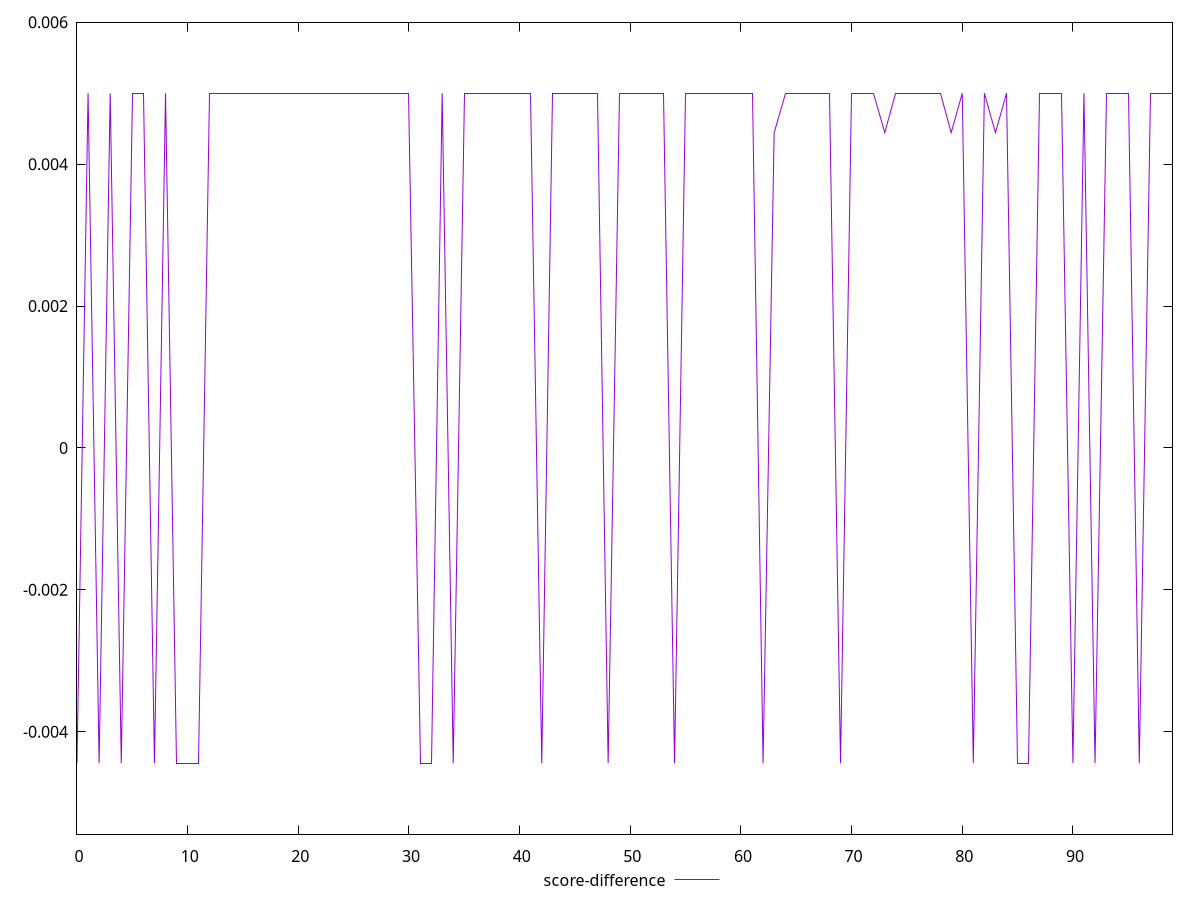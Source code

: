 reset

$scoreDifference <<EOF
0 -0.004444444444444362
1 0.0050000000000000044
2 -0.004444444444444362
3 0.0050000000000000044
4 -0.004444444444444362
5 0.0050000000000000044
6 0.0050000000000000044
7 -0.004444444444444362
8 0.0050000000000000044
9 -0.004444444444444362
10 -0.004444444444444362
11 -0.004444444444444362
12 0.0050000000000000044
13 0.0050000000000000044
14 0.0050000000000000044
15 0.0050000000000000044
16 0.0050000000000000044
17 0.0050000000000000044
18 0.0050000000000000044
19 0.0050000000000000044
20 0.0050000000000000044
21 0.0050000000000000044
22 0.0050000000000000044
23 0.0050000000000000044
24 0.0050000000000000044
25 0.0050000000000000044
26 0.0050000000000000044
27 0.0050000000000000044
28 0.0050000000000000044
29 0.0050000000000000044
30 0.0050000000000000044
31 -0.004444444444444362
32 -0.004444444444444362
33 0.0050000000000000044
34 -0.004444444444444362
35 0.0050000000000000044
36 0.0050000000000000044
37 0.0050000000000000044
38 0.0050000000000000044
39 0.0050000000000000044
40 0.0050000000000000044
41 0.0050000000000000044
42 -0.004444444444444362
43 0.0050000000000000044
44 0.0050000000000000044
45 0.0050000000000000044
46 0.0050000000000000044
47 0.0050000000000000044
48 -0.004444444444444362
49 0.0050000000000000044
50 0.0050000000000000044
51 0.0050000000000000044
52 0.0050000000000000044
53 0.0050000000000000044
54 -0.004444444444444362
55 0.0050000000000000044
56 0.0050000000000000044
57 0.0050000000000000044
58 0.0050000000000000044
59 0.0050000000000000044
60 0.0050000000000000044
61 0.0050000000000000044
62 -0.004444444444444362
63 0.004444444444444473
64 0.0050000000000000044
65 0.0050000000000000044
66 0.0050000000000000044
67 0.0050000000000000044
68 0.0050000000000000044
69 -0.004444444444444362
70 0.0050000000000000044
71 0.0050000000000000044
72 0.0050000000000000044
73 0.004444444444444473
74 0.0050000000000000044
75 0.0050000000000000044
76 0.0050000000000000044
77 0.0050000000000000044
78 0.0050000000000000044
79 0.004444444444444473
80 0.0050000000000000044
81 -0.004444444444444362
82 0.0050000000000000044
83 0.004444444444444473
84 0.0050000000000000044
85 -0.004444444444444362
86 -0.004444444444444362
87 0.0050000000000000044
88 0.0050000000000000044
89 0.0050000000000000044
90 -0.004444444444444362
91 0.0050000000000000044
92 -0.004444444444444362
93 0.0050000000000000044
94 0.0050000000000000044
95 0.0050000000000000044
96 -0.004444444444444362
97 0.0050000000000000044
98 0.0050000000000000044
99 0.0050000000000000044
EOF

set key outside below
set xrange [0:99]
set yrange [-0.005444444444444362:0.0060000000000000045]
set trange [-0.005444444444444362:0.0060000000000000045]
set terminal svg size 640, 500 enhanced background rgb 'white'
set output "report_00008_2021-01-22T20:58:29.167/uses-rel-preload/samples/pages+cached+noexternal+nofonts+nosvg+noimg/score-difference/values.svg"

plot $scoreDifference title "score-difference" with line

reset

